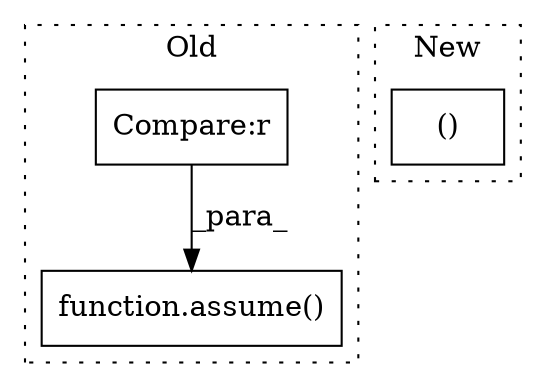 digraph G {
subgraph cluster0 {
1 [label="function.assume()" a="75" s="5411,5452" l="7,1" shape="box"];
3 [label="Compare:r" a="40" s="5423" l="13" shape="box"];
label = "Old";
style="dotted";
}
subgraph cluster1 {
2 [label="()" a="54" s="4872" l="6" shape="box"];
label = "New";
style="dotted";
}
3 -> 1 [label="_para_"];
}
